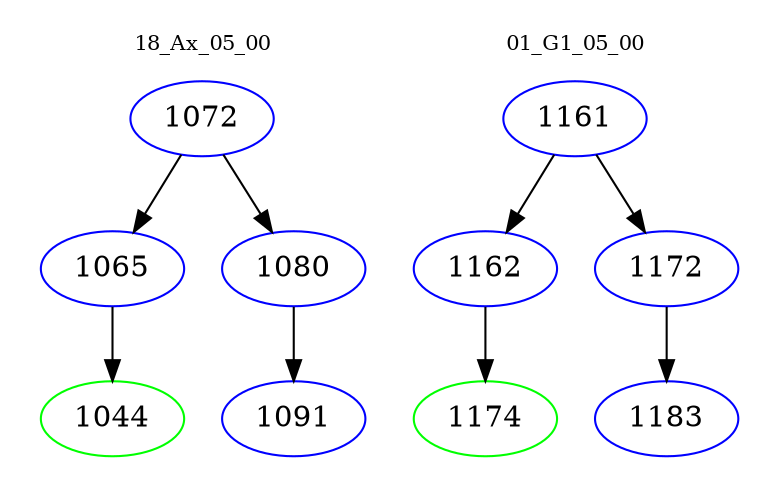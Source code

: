 digraph{
subgraph cluster_0 {
color = white
label = "18_Ax_05_00";
fontsize=10;
T0_1072 [label="1072", color="blue"]
T0_1072 -> T0_1065 [color="black"]
T0_1065 [label="1065", color="blue"]
T0_1065 -> T0_1044 [color="black"]
T0_1044 [label="1044", color="green"]
T0_1072 -> T0_1080 [color="black"]
T0_1080 [label="1080", color="blue"]
T0_1080 -> T0_1091 [color="black"]
T0_1091 [label="1091", color="blue"]
}
subgraph cluster_1 {
color = white
label = "01_G1_05_00";
fontsize=10;
T1_1161 [label="1161", color="blue"]
T1_1161 -> T1_1162 [color="black"]
T1_1162 [label="1162", color="blue"]
T1_1162 -> T1_1174 [color="black"]
T1_1174 [label="1174", color="green"]
T1_1161 -> T1_1172 [color="black"]
T1_1172 [label="1172", color="blue"]
T1_1172 -> T1_1183 [color="black"]
T1_1183 [label="1183", color="blue"]
}
}
